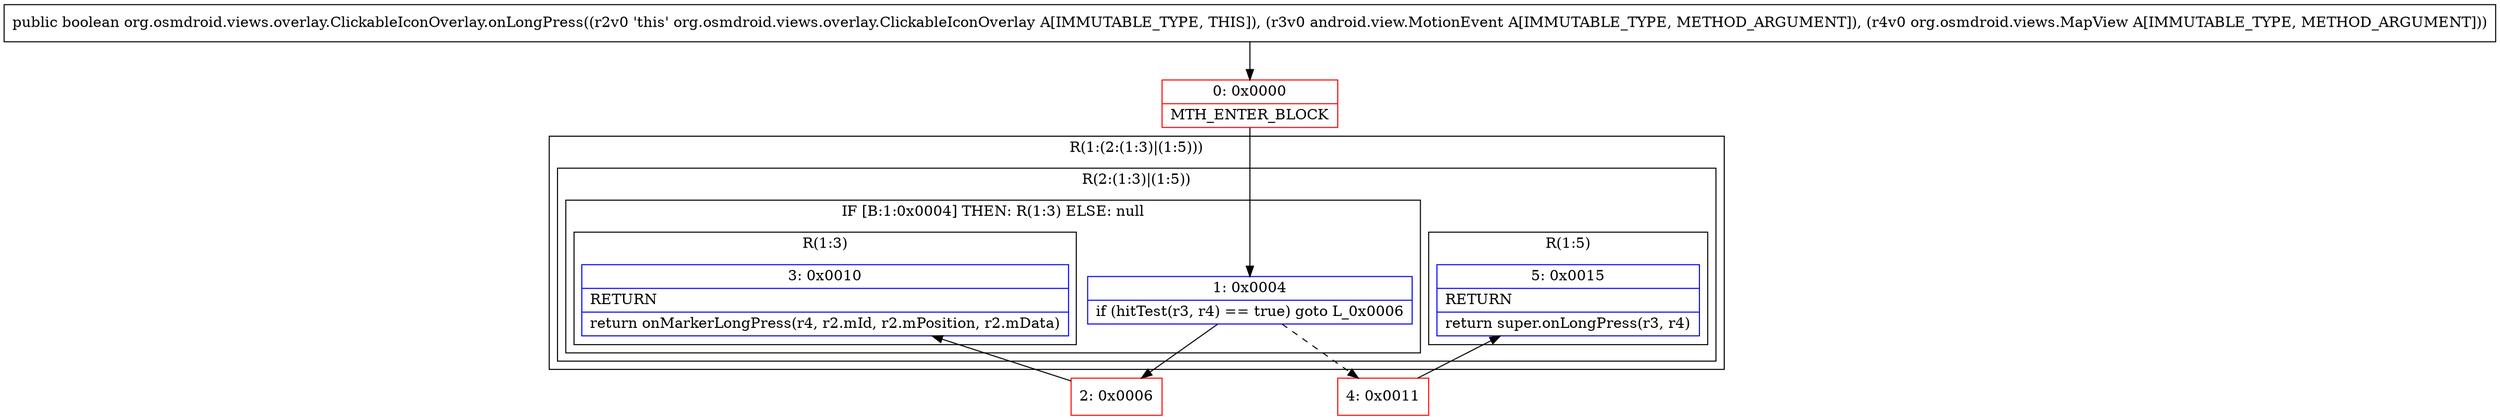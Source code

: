 digraph "CFG fororg.osmdroid.views.overlay.ClickableIconOverlay.onLongPress(Landroid\/view\/MotionEvent;Lorg\/osmdroid\/views\/MapView;)Z" {
subgraph cluster_Region_405008104 {
label = "R(1:(2:(1:3)|(1:5)))";
node [shape=record,color=blue];
subgraph cluster_Region_1035681012 {
label = "R(2:(1:3)|(1:5))";
node [shape=record,color=blue];
subgraph cluster_IfRegion_1188755206 {
label = "IF [B:1:0x0004] THEN: R(1:3) ELSE: null";
node [shape=record,color=blue];
Node_1 [shape=record,label="{1\:\ 0x0004|if (hitTest(r3, r4) == true) goto L_0x0006\l}"];
subgraph cluster_Region_152054054 {
label = "R(1:3)";
node [shape=record,color=blue];
Node_3 [shape=record,label="{3\:\ 0x0010|RETURN\l|return onMarkerLongPress(r4, r2.mId, r2.mPosition, r2.mData)\l}"];
}
}
subgraph cluster_Region_247714370 {
label = "R(1:5)";
node [shape=record,color=blue];
Node_5 [shape=record,label="{5\:\ 0x0015|RETURN\l|return super.onLongPress(r3, r4)\l}"];
}
}
}
Node_0 [shape=record,color=red,label="{0\:\ 0x0000|MTH_ENTER_BLOCK\l}"];
Node_2 [shape=record,color=red,label="{2\:\ 0x0006}"];
Node_4 [shape=record,color=red,label="{4\:\ 0x0011}"];
MethodNode[shape=record,label="{public boolean org.osmdroid.views.overlay.ClickableIconOverlay.onLongPress((r2v0 'this' org.osmdroid.views.overlay.ClickableIconOverlay A[IMMUTABLE_TYPE, THIS]), (r3v0 android.view.MotionEvent A[IMMUTABLE_TYPE, METHOD_ARGUMENT]), (r4v0 org.osmdroid.views.MapView A[IMMUTABLE_TYPE, METHOD_ARGUMENT])) }"];
MethodNode -> Node_0;
Node_1 -> Node_2;
Node_1 -> Node_4[style=dashed];
Node_0 -> Node_1;
Node_2 -> Node_3;
Node_4 -> Node_5;
}

